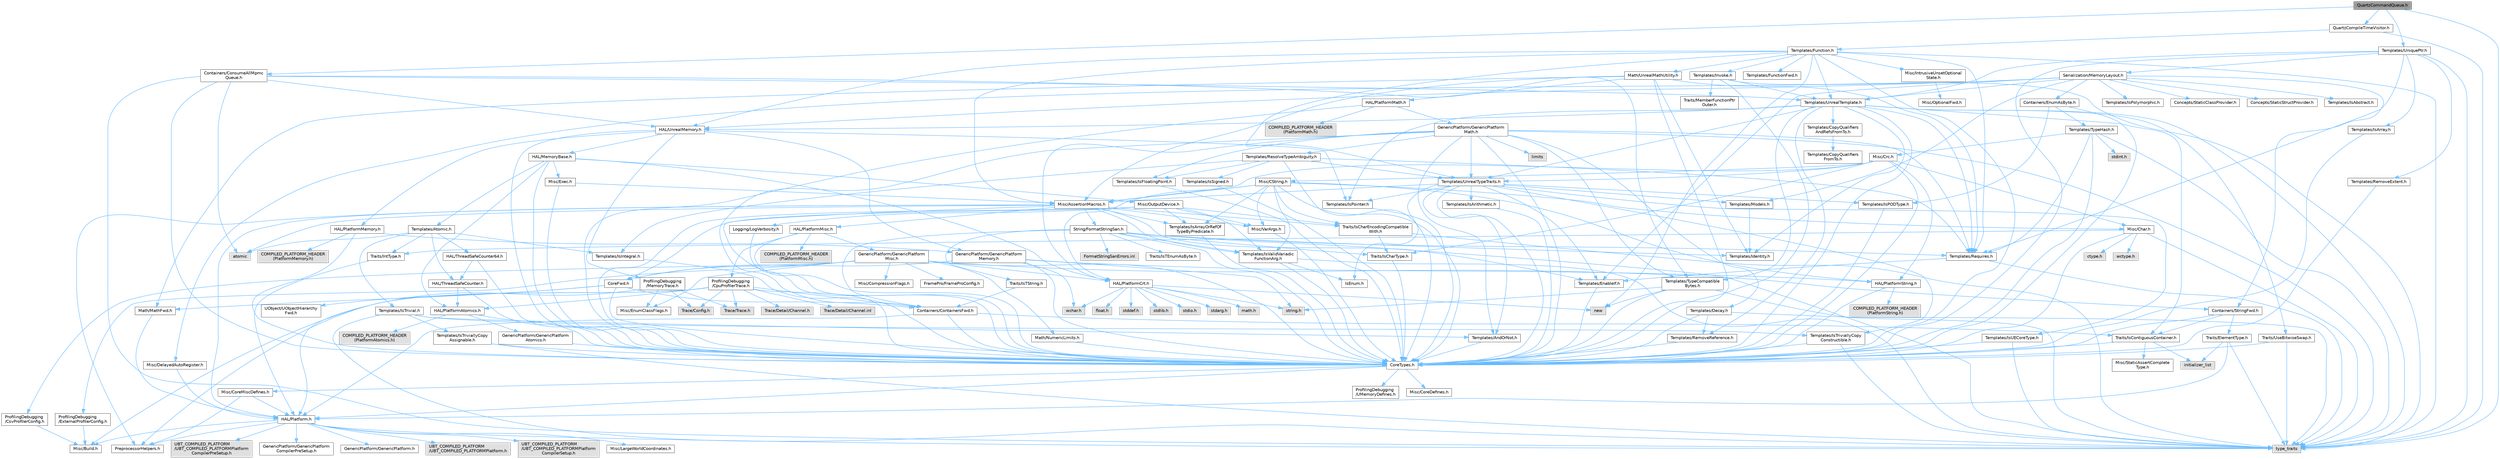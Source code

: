 digraph "QuartzCommandQueue.h"
{
 // INTERACTIVE_SVG=YES
 // LATEX_PDF_SIZE
  bgcolor="transparent";
  edge [fontname=Helvetica,fontsize=10,labelfontname=Helvetica,labelfontsize=10];
  node [fontname=Helvetica,fontsize=10,shape=box,height=0.2,width=0.4];
  Node1 [id="Node000001",label="QuartzCommandQueue.h",height=0.2,width=0.4,color="gray40", fillcolor="grey60", style="filled", fontcolor="black",tooltip=" "];
  Node1 -> Node2 [id="edge1_Node000001_Node000002",color="steelblue1",style="solid",tooltip=" "];
  Node2 [id="Node000002",label="type_traits",height=0.2,width=0.4,color="grey60", fillcolor="#E0E0E0", style="filled",tooltip=" "];
  Node1 -> Node3 [id="edge2_Node000001_Node000003",color="steelblue1",style="solid",tooltip=" "];
  Node3 [id="Node000003",label="Containers/ConsumeAllMpmc\lQueue.h",height=0.2,width=0.4,color="grey40", fillcolor="white", style="filled",URL="$db/d13/ConsumeAllMpmcQueue_8h.html",tooltip=" "];
  Node3 -> Node4 [id="edge3_Node000003_Node000004",color="steelblue1",style="solid",tooltip=" "];
  Node4 [id="Node000004",label="CoreTypes.h",height=0.2,width=0.4,color="grey40", fillcolor="white", style="filled",URL="$dc/dec/CoreTypes_8h.html",tooltip=" "];
  Node4 -> Node5 [id="edge4_Node000004_Node000005",color="steelblue1",style="solid",tooltip=" "];
  Node5 [id="Node000005",label="HAL/Platform.h",height=0.2,width=0.4,color="grey40", fillcolor="white", style="filled",URL="$d9/dd0/Platform_8h.html",tooltip=" "];
  Node5 -> Node6 [id="edge5_Node000005_Node000006",color="steelblue1",style="solid",tooltip=" "];
  Node6 [id="Node000006",label="Misc/Build.h",height=0.2,width=0.4,color="grey40", fillcolor="white", style="filled",URL="$d3/dbb/Build_8h.html",tooltip=" "];
  Node5 -> Node7 [id="edge6_Node000005_Node000007",color="steelblue1",style="solid",tooltip=" "];
  Node7 [id="Node000007",label="Misc/LargeWorldCoordinates.h",height=0.2,width=0.4,color="grey40", fillcolor="white", style="filled",URL="$d2/dcb/LargeWorldCoordinates_8h.html",tooltip=" "];
  Node5 -> Node2 [id="edge7_Node000005_Node000002",color="steelblue1",style="solid",tooltip=" "];
  Node5 -> Node8 [id="edge8_Node000005_Node000008",color="steelblue1",style="solid",tooltip=" "];
  Node8 [id="Node000008",label="PreprocessorHelpers.h",height=0.2,width=0.4,color="grey40", fillcolor="white", style="filled",URL="$db/ddb/PreprocessorHelpers_8h.html",tooltip=" "];
  Node5 -> Node9 [id="edge9_Node000005_Node000009",color="steelblue1",style="solid",tooltip=" "];
  Node9 [id="Node000009",label="UBT_COMPILED_PLATFORM\l/UBT_COMPILED_PLATFORMPlatform\lCompilerPreSetup.h",height=0.2,width=0.4,color="grey60", fillcolor="#E0E0E0", style="filled",tooltip=" "];
  Node5 -> Node10 [id="edge10_Node000005_Node000010",color="steelblue1",style="solid",tooltip=" "];
  Node10 [id="Node000010",label="GenericPlatform/GenericPlatform\lCompilerPreSetup.h",height=0.2,width=0.4,color="grey40", fillcolor="white", style="filled",URL="$d9/dc8/GenericPlatformCompilerPreSetup_8h.html",tooltip=" "];
  Node5 -> Node11 [id="edge11_Node000005_Node000011",color="steelblue1",style="solid",tooltip=" "];
  Node11 [id="Node000011",label="GenericPlatform/GenericPlatform.h",height=0.2,width=0.4,color="grey40", fillcolor="white", style="filled",URL="$d6/d84/GenericPlatform_8h.html",tooltip=" "];
  Node5 -> Node12 [id="edge12_Node000005_Node000012",color="steelblue1",style="solid",tooltip=" "];
  Node12 [id="Node000012",label="UBT_COMPILED_PLATFORM\l/UBT_COMPILED_PLATFORMPlatform.h",height=0.2,width=0.4,color="grey60", fillcolor="#E0E0E0", style="filled",tooltip=" "];
  Node5 -> Node13 [id="edge13_Node000005_Node000013",color="steelblue1",style="solid",tooltip=" "];
  Node13 [id="Node000013",label="UBT_COMPILED_PLATFORM\l/UBT_COMPILED_PLATFORMPlatform\lCompilerSetup.h",height=0.2,width=0.4,color="grey60", fillcolor="#E0E0E0", style="filled",tooltip=" "];
  Node4 -> Node14 [id="edge14_Node000004_Node000014",color="steelblue1",style="solid",tooltip=" "];
  Node14 [id="Node000014",label="ProfilingDebugging\l/UMemoryDefines.h",height=0.2,width=0.4,color="grey40", fillcolor="white", style="filled",URL="$d2/da2/UMemoryDefines_8h.html",tooltip=" "];
  Node4 -> Node15 [id="edge15_Node000004_Node000015",color="steelblue1",style="solid",tooltip=" "];
  Node15 [id="Node000015",label="Misc/CoreMiscDefines.h",height=0.2,width=0.4,color="grey40", fillcolor="white", style="filled",URL="$da/d38/CoreMiscDefines_8h.html",tooltip=" "];
  Node15 -> Node5 [id="edge16_Node000015_Node000005",color="steelblue1",style="solid",tooltip=" "];
  Node15 -> Node8 [id="edge17_Node000015_Node000008",color="steelblue1",style="solid",tooltip=" "];
  Node4 -> Node16 [id="edge18_Node000004_Node000016",color="steelblue1",style="solid",tooltip=" "];
  Node16 [id="Node000016",label="Misc/CoreDefines.h",height=0.2,width=0.4,color="grey40", fillcolor="white", style="filled",URL="$d3/dd2/CoreDefines_8h.html",tooltip=" "];
  Node3 -> Node17 [id="edge19_Node000003_Node000017",color="steelblue1",style="solid",tooltip=" "];
  Node17 [id="Node000017",label="HAL/UnrealMemory.h",height=0.2,width=0.4,color="grey40", fillcolor="white", style="filled",URL="$d9/d96/UnrealMemory_8h.html",tooltip=" "];
  Node17 -> Node4 [id="edge20_Node000017_Node000004",color="steelblue1",style="solid",tooltip=" "];
  Node17 -> Node18 [id="edge21_Node000017_Node000018",color="steelblue1",style="solid",tooltip=" "];
  Node18 [id="Node000018",label="GenericPlatform/GenericPlatform\lMemory.h",height=0.2,width=0.4,color="grey40", fillcolor="white", style="filled",URL="$dd/d22/GenericPlatformMemory_8h.html",tooltip=" "];
  Node18 -> Node19 [id="edge22_Node000018_Node000019",color="steelblue1",style="solid",tooltip=" "];
  Node19 [id="Node000019",label="CoreFwd.h",height=0.2,width=0.4,color="grey40", fillcolor="white", style="filled",URL="$d1/d1e/CoreFwd_8h.html",tooltip=" "];
  Node19 -> Node4 [id="edge23_Node000019_Node000004",color="steelblue1",style="solid",tooltip=" "];
  Node19 -> Node20 [id="edge24_Node000019_Node000020",color="steelblue1",style="solid",tooltip=" "];
  Node20 [id="Node000020",label="Containers/ContainersFwd.h",height=0.2,width=0.4,color="grey40", fillcolor="white", style="filled",URL="$d4/d0a/ContainersFwd_8h.html",tooltip=" "];
  Node20 -> Node5 [id="edge25_Node000020_Node000005",color="steelblue1",style="solid",tooltip=" "];
  Node20 -> Node4 [id="edge26_Node000020_Node000004",color="steelblue1",style="solid",tooltip=" "];
  Node20 -> Node21 [id="edge27_Node000020_Node000021",color="steelblue1",style="solid",tooltip=" "];
  Node21 [id="Node000021",label="Traits/IsContiguousContainer.h",height=0.2,width=0.4,color="grey40", fillcolor="white", style="filled",URL="$d5/d3c/IsContiguousContainer_8h.html",tooltip=" "];
  Node21 -> Node4 [id="edge28_Node000021_Node000004",color="steelblue1",style="solid",tooltip=" "];
  Node21 -> Node22 [id="edge29_Node000021_Node000022",color="steelblue1",style="solid",tooltip=" "];
  Node22 [id="Node000022",label="Misc/StaticAssertComplete\lType.h",height=0.2,width=0.4,color="grey40", fillcolor="white", style="filled",URL="$d5/d4e/StaticAssertCompleteType_8h.html",tooltip=" "];
  Node21 -> Node23 [id="edge30_Node000021_Node000023",color="steelblue1",style="solid",tooltip=" "];
  Node23 [id="Node000023",label="initializer_list",height=0.2,width=0.4,color="grey60", fillcolor="#E0E0E0", style="filled",tooltip=" "];
  Node19 -> Node24 [id="edge31_Node000019_Node000024",color="steelblue1",style="solid",tooltip=" "];
  Node24 [id="Node000024",label="Math/MathFwd.h",height=0.2,width=0.4,color="grey40", fillcolor="white", style="filled",URL="$d2/d10/MathFwd_8h.html",tooltip=" "];
  Node24 -> Node5 [id="edge32_Node000024_Node000005",color="steelblue1",style="solid",tooltip=" "];
  Node19 -> Node25 [id="edge33_Node000019_Node000025",color="steelblue1",style="solid",tooltip=" "];
  Node25 [id="Node000025",label="UObject/UObjectHierarchy\lFwd.h",height=0.2,width=0.4,color="grey40", fillcolor="white", style="filled",URL="$d3/d13/UObjectHierarchyFwd_8h.html",tooltip=" "];
  Node18 -> Node4 [id="edge34_Node000018_Node000004",color="steelblue1",style="solid",tooltip=" "];
  Node18 -> Node26 [id="edge35_Node000018_Node000026",color="steelblue1",style="solid",tooltip=" "];
  Node26 [id="Node000026",label="HAL/PlatformString.h",height=0.2,width=0.4,color="grey40", fillcolor="white", style="filled",URL="$db/db5/PlatformString_8h.html",tooltip=" "];
  Node26 -> Node4 [id="edge36_Node000026_Node000004",color="steelblue1",style="solid",tooltip=" "];
  Node26 -> Node27 [id="edge37_Node000026_Node000027",color="steelblue1",style="solid",tooltip=" "];
  Node27 [id="Node000027",label="COMPILED_PLATFORM_HEADER\l(PlatformString.h)",height=0.2,width=0.4,color="grey60", fillcolor="#E0E0E0", style="filled",tooltip=" "];
  Node18 -> Node28 [id="edge38_Node000018_Node000028",color="steelblue1",style="solid",tooltip=" "];
  Node28 [id="Node000028",label="string.h",height=0.2,width=0.4,color="grey60", fillcolor="#E0E0E0", style="filled",tooltip=" "];
  Node18 -> Node29 [id="edge39_Node000018_Node000029",color="steelblue1",style="solid",tooltip=" "];
  Node29 [id="Node000029",label="wchar.h",height=0.2,width=0.4,color="grey60", fillcolor="#E0E0E0", style="filled",tooltip=" "];
  Node17 -> Node30 [id="edge40_Node000017_Node000030",color="steelblue1",style="solid",tooltip=" "];
  Node30 [id="Node000030",label="HAL/MemoryBase.h",height=0.2,width=0.4,color="grey40", fillcolor="white", style="filled",URL="$d6/d9f/MemoryBase_8h.html",tooltip=" "];
  Node30 -> Node4 [id="edge41_Node000030_Node000004",color="steelblue1",style="solid",tooltip=" "];
  Node30 -> Node31 [id="edge42_Node000030_Node000031",color="steelblue1",style="solid",tooltip=" "];
  Node31 [id="Node000031",label="HAL/PlatformAtomics.h",height=0.2,width=0.4,color="grey40", fillcolor="white", style="filled",URL="$d3/d36/PlatformAtomics_8h.html",tooltip=" "];
  Node31 -> Node4 [id="edge43_Node000031_Node000004",color="steelblue1",style="solid",tooltip=" "];
  Node31 -> Node32 [id="edge44_Node000031_Node000032",color="steelblue1",style="solid",tooltip=" "];
  Node32 [id="Node000032",label="GenericPlatform/GenericPlatform\lAtomics.h",height=0.2,width=0.4,color="grey40", fillcolor="white", style="filled",URL="$da/d72/GenericPlatformAtomics_8h.html",tooltip=" "];
  Node32 -> Node4 [id="edge45_Node000032_Node000004",color="steelblue1",style="solid",tooltip=" "];
  Node31 -> Node33 [id="edge46_Node000031_Node000033",color="steelblue1",style="solid",tooltip=" "];
  Node33 [id="Node000033",label="COMPILED_PLATFORM_HEADER\l(PlatformAtomics.h)",height=0.2,width=0.4,color="grey60", fillcolor="#E0E0E0", style="filled",tooltip=" "];
  Node30 -> Node34 [id="edge47_Node000030_Node000034",color="steelblue1",style="solid",tooltip=" "];
  Node34 [id="Node000034",label="HAL/PlatformCrt.h",height=0.2,width=0.4,color="grey40", fillcolor="white", style="filled",URL="$d8/d75/PlatformCrt_8h.html",tooltip=" "];
  Node34 -> Node35 [id="edge48_Node000034_Node000035",color="steelblue1",style="solid",tooltip=" "];
  Node35 [id="Node000035",label="new",height=0.2,width=0.4,color="grey60", fillcolor="#E0E0E0", style="filled",tooltip=" "];
  Node34 -> Node29 [id="edge49_Node000034_Node000029",color="steelblue1",style="solid",tooltip=" "];
  Node34 -> Node36 [id="edge50_Node000034_Node000036",color="steelblue1",style="solid",tooltip=" "];
  Node36 [id="Node000036",label="stddef.h",height=0.2,width=0.4,color="grey60", fillcolor="#E0E0E0", style="filled",tooltip=" "];
  Node34 -> Node37 [id="edge51_Node000034_Node000037",color="steelblue1",style="solid",tooltip=" "];
  Node37 [id="Node000037",label="stdlib.h",height=0.2,width=0.4,color="grey60", fillcolor="#E0E0E0", style="filled",tooltip=" "];
  Node34 -> Node38 [id="edge52_Node000034_Node000038",color="steelblue1",style="solid",tooltip=" "];
  Node38 [id="Node000038",label="stdio.h",height=0.2,width=0.4,color="grey60", fillcolor="#E0E0E0", style="filled",tooltip=" "];
  Node34 -> Node39 [id="edge53_Node000034_Node000039",color="steelblue1",style="solid",tooltip=" "];
  Node39 [id="Node000039",label="stdarg.h",height=0.2,width=0.4,color="grey60", fillcolor="#E0E0E0", style="filled",tooltip=" "];
  Node34 -> Node40 [id="edge54_Node000034_Node000040",color="steelblue1",style="solid",tooltip=" "];
  Node40 [id="Node000040",label="math.h",height=0.2,width=0.4,color="grey60", fillcolor="#E0E0E0", style="filled",tooltip=" "];
  Node34 -> Node41 [id="edge55_Node000034_Node000041",color="steelblue1",style="solid",tooltip=" "];
  Node41 [id="Node000041",label="float.h",height=0.2,width=0.4,color="grey60", fillcolor="#E0E0E0", style="filled",tooltip=" "];
  Node34 -> Node28 [id="edge56_Node000034_Node000028",color="steelblue1",style="solid",tooltip=" "];
  Node30 -> Node42 [id="edge57_Node000030_Node000042",color="steelblue1",style="solid",tooltip=" "];
  Node42 [id="Node000042",label="Misc/Exec.h",height=0.2,width=0.4,color="grey40", fillcolor="white", style="filled",URL="$de/ddb/Exec_8h.html",tooltip=" "];
  Node42 -> Node4 [id="edge58_Node000042_Node000004",color="steelblue1",style="solid",tooltip=" "];
  Node42 -> Node43 [id="edge59_Node000042_Node000043",color="steelblue1",style="solid",tooltip=" "];
  Node43 [id="Node000043",label="Misc/AssertionMacros.h",height=0.2,width=0.4,color="grey40", fillcolor="white", style="filled",URL="$d0/dfa/AssertionMacros_8h.html",tooltip=" "];
  Node43 -> Node4 [id="edge60_Node000043_Node000004",color="steelblue1",style="solid",tooltip=" "];
  Node43 -> Node5 [id="edge61_Node000043_Node000005",color="steelblue1",style="solid",tooltip=" "];
  Node43 -> Node44 [id="edge62_Node000043_Node000044",color="steelblue1",style="solid",tooltip=" "];
  Node44 [id="Node000044",label="HAL/PlatformMisc.h",height=0.2,width=0.4,color="grey40", fillcolor="white", style="filled",URL="$d0/df5/PlatformMisc_8h.html",tooltip=" "];
  Node44 -> Node4 [id="edge63_Node000044_Node000004",color="steelblue1",style="solid",tooltip=" "];
  Node44 -> Node45 [id="edge64_Node000044_Node000045",color="steelblue1",style="solid",tooltip=" "];
  Node45 [id="Node000045",label="GenericPlatform/GenericPlatform\lMisc.h",height=0.2,width=0.4,color="grey40", fillcolor="white", style="filled",URL="$db/d9a/GenericPlatformMisc_8h.html",tooltip=" "];
  Node45 -> Node46 [id="edge65_Node000045_Node000046",color="steelblue1",style="solid",tooltip=" "];
  Node46 [id="Node000046",label="Containers/StringFwd.h",height=0.2,width=0.4,color="grey40", fillcolor="white", style="filled",URL="$df/d37/StringFwd_8h.html",tooltip=" "];
  Node46 -> Node4 [id="edge66_Node000046_Node000004",color="steelblue1",style="solid",tooltip=" "];
  Node46 -> Node47 [id="edge67_Node000046_Node000047",color="steelblue1",style="solid",tooltip=" "];
  Node47 [id="Node000047",label="Traits/ElementType.h",height=0.2,width=0.4,color="grey40", fillcolor="white", style="filled",URL="$d5/d4f/ElementType_8h.html",tooltip=" "];
  Node47 -> Node5 [id="edge68_Node000047_Node000005",color="steelblue1",style="solid",tooltip=" "];
  Node47 -> Node23 [id="edge69_Node000047_Node000023",color="steelblue1",style="solid",tooltip=" "];
  Node47 -> Node2 [id="edge70_Node000047_Node000002",color="steelblue1",style="solid",tooltip=" "];
  Node46 -> Node21 [id="edge71_Node000046_Node000021",color="steelblue1",style="solid",tooltip=" "];
  Node45 -> Node19 [id="edge72_Node000045_Node000019",color="steelblue1",style="solid",tooltip=" "];
  Node45 -> Node4 [id="edge73_Node000045_Node000004",color="steelblue1",style="solid",tooltip=" "];
  Node45 -> Node48 [id="edge74_Node000045_Node000048",color="steelblue1",style="solid",tooltip=" "];
  Node48 [id="Node000048",label="FramePro/FrameProConfig.h",height=0.2,width=0.4,color="grey40", fillcolor="white", style="filled",URL="$d7/d90/FrameProConfig_8h.html",tooltip=" "];
  Node45 -> Node34 [id="edge75_Node000045_Node000034",color="steelblue1",style="solid",tooltip=" "];
  Node45 -> Node49 [id="edge76_Node000045_Node000049",color="steelblue1",style="solid",tooltip=" "];
  Node49 [id="Node000049",label="Math/NumericLimits.h",height=0.2,width=0.4,color="grey40", fillcolor="white", style="filled",URL="$df/d1b/NumericLimits_8h.html",tooltip=" "];
  Node49 -> Node4 [id="edge77_Node000049_Node000004",color="steelblue1",style="solid",tooltip=" "];
  Node45 -> Node50 [id="edge78_Node000045_Node000050",color="steelblue1",style="solid",tooltip=" "];
  Node50 [id="Node000050",label="Misc/CompressionFlags.h",height=0.2,width=0.4,color="grey40", fillcolor="white", style="filled",URL="$d9/d76/CompressionFlags_8h.html",tooltip=" "];
  Node45 -> Node51 [id="edge79_Node000045_Node000051",color="steelblue1",style="solid",tooltip=" "];
  Node51 [id="Node000051",label="Misc/EnumClassFlags.h",height=0.2,width=0.4,color="grey40", fillcolor="white", style="filled",URL="$d8/de7/EnumClassFlags_8h.html",tooltip=" "];
  Node45 -> Node52 [id="edge80_Node000045_Node000052",color="steelblue1",style="solid",tooltip=" "];
  Node52 [id="Node000052",label="ProfilingDebugging\l/CsvProfilerConfig.h",height=0.2,width=0.4,color="grey40", fillcolor="white", style="filled",URL="$d3/d88/CsvProfilerConfig_8h.html",tooltip=" "];
  Node52 -> Node6 [id="edge81_Node000052_Node000006",color="steelblue1",style="solid",tooltip=" "];
  Node45 -> Node53 [id="edge82_Node000045_Node000053",color="steelblue1",style="solid",tooltip=" "];
  Node53 [id="Node000053",label="ProfilingDebugging\l/ExternalProfilerConfig.h",height=0.2,width=0.4,color="grey40", fillcolor="white", style="filled",URL="$d3/dbb/ExternalProfilerConfig_8h.html",tooltip=" "];
  Node53 -> Node6 [id="edge83_Node000053_Node000006",color="steelblue1",style="solid",tooltip=" "];
  Node44 -> Node54 [id="edge84_Node000044_Node000054",color="steelblue1",style="solid",tooltip=" "];
  Node54 [id="Node000054",label="COMPILED_PLATFORM_HEADER\l(PlatformMisc.h)",height=0.2,width=0.4,color="grey60", fillcolor="#E0E0E0", style="filled",tooltip=" "];
  Node44 -> Node55 [id="edge85_Node000044_Node000055",color="steelblue1",style="solid",tooltip=" "];
  Node55 [id="Node000055",label="ProfilingDebugging\l/CpuProfilerTrace.h",height=0.2,width=0.4,color="grey40", fillcolor="white", style="filled",URL="$da/dcb/CpuProfilerTrace_8h.html",tooltip=" "];
  Node55 -> Node4 [id="edge86_Node000055_Node000004",color="steelblue1",style="solid",tooltip=" "];
  Node55 -> Node20 [id="edge87_Node000055_Node000020",color="steelblue1",style="solid",tooltip=" "];
  Node55 -> Node31 [id="edge88_Node000055_Node000031",color="steelblue1",style="solid",tooltip=" "];
  Node55 -> Node8 [id="edge89_Node000055_Node000008",color="steelblue1",style="solid",tooltip=" "];
  Node55 -> Node6 [id="edge90_Node000055_Node000006",color="steelblue1",style="solid",tooltip=" "];
  Node55 -> Node56 [id="edge91_Node000055_Node000056",color="steelblue1",style="solid",tooltip=" "];
  Node56 [id="Node000056",label="Trace/Config.h",height=0.2,width=0.4,color="grey60", fillcolor="#E0E0E0", style="filled",tooltip=" "];
  Node55 -> Node57 [id="edge92_Node000055_Node000057",color="steelblue1",style="solid",tooltip=" "];
  Node57 [id="Node000057",label="Trace/Detail/Channel.h",height=0.2,width=0.4,color="grey60", fillcolor="#E0E0E0", style="filled",tooltip=" "];
  Node55 -> Node58 [id="edge93_Node000055_Node000058",color="steelblue1",style="solid",tooltip=" "];
  Node58 [id="Node000058",label="Trace/Detail/Channel.inl",height=0.2,width=0.4,color="grey60", fillcolor="#E0E0E0", style="filled",tooltip=" "];
  Node55 -> Node59 [id="edge94_Node000055_Node000059",color="steelblue1",style="solid",tooltip=" "];
  Node59 [id="Node000059",label="Trace/Trace.h",height=0.2,width=0.4,color="grey60", fillcolor="#E0E0E0", style="filled",tooltip=" "];
  Node43 -> Node8 [id="edge95_Node000043_Node000008",color="steelblue1",style="solid",tooltip=" "];
  Node43 -> Node60 [id="edge96_Node000043_Node000060",color="steelblue1",style="solid",tooltip=" "];
  Node60 [id="Node000060",label="Templates/EnableIf.h",height=0.2,width=0.4,color="grey40", fillcolor="white", style="filled",URL="$d7/d60/EnableIf_8h.html",tooltip=" "];
  Node60 -> Node4 [id="edge97_Node000060_Node000004",color="steelblue1",style="solid",tooltip=" "];
  Node43 -> Node61 [id="edge98_Node000043_Node000061",color="steelblue1",style="solid",tooltip=" "];
  Node61 [id="Node000061",label="Templates/IsArrayOrRefOf\lTypeByPredicate.h",height=0.2,width=0.4,color="grey40", fillcolor="white", style="filled",URL="$d6/da1/IsArrayOrRefOfTypeByPredicate_8h.html",tooltip=" "];
  Node61 -> Node4 [id="edge99_Node000061_Node000004",color="steelblue1",style="solid",tooltip=" "];
  Node43 -> Node62 [id="edge100_Node000043_Node000062",color="steelblue1",style="solid",tooltip=" "];
  Node62 [id="Node000062",label="Templates/IsValidVariadic\lFunctionArg.h",height=0.2,width=0.4,color="grey40", fillcolor="white", style="filled",URL="$d0/dc8/IsValidVariadicFunctionArg_8h.html",tooltip=" "];
  Node62 -> Node4 [id="edge101_Node000062_Node000004",color="steelblue1",style="solid",tooltip=" "];
  Node62 -> Node63 [id="edge102_Node000062_Node000063",color="steelblue1",style="solid",tooltip=" "];
  Node63 [id="Node000063",label="IsEnum.h",height=0.2,width=0.4,color="grey40", fillcolor="white", style="filled",URL="$d4/de5/IsEnum_8h.html",tooltip=" "];
  Node62 -> Node2 [id="edge103_Node000062_Node000002",color="steelblue1",style="solid",tooltip=" "];
  Node43 -> Node64 [id="edge104_Node000043_Node000064",color="steelblue1",style="solid",tooltip=" "];
  Node64 [id="Node000064",label="Traits/IsCharEncodingCompatible\lWith.h",height=0.2,width=0.4,color="grey40", fillcolor="white", style="filled",URL="$df/dd1/IsCharEncodingCompatibleWith_8h.html",tooltip=" "];
  Node64 -> Node2 [id="edge105_Node000064_Node000002",color="steelblue1",style="solid",tooltip=" "];
  Node64 -> Node65 [id="edge106_Node000064_Node000065",color="steelblue1",style="solid",tooltip=" "];
  Node65 [id="Node000065",label="Traits/IsCharType.h",height=0.2,width=0.4,color="grey40", fillcolor="white", style="filled",URL="$db/d51/IsCharType_8h.html",tooltip=" "];
  Node65 -> Node4 [id="edge107_Node000065_Node000004",color="steelblue1",style="solid",tooltip=" "];
  Node43 -> Node66 [id="edge108_Node000043_Node000066",color="steelblue1",style="solid",tooltip=" "];
  Node66 [id="Node000066",label="Misc/VarArgs.h",height=0.2,width=0.4,color="grey40", fillcolor="white", style="filled",URL="$d5/d6f/VarArgs_8h.html",tooltip=" "];
  Node66 -> Node4 [id="edge109_Node000066_Node000004",color="steelblue1",style="solid",tooltip=" "];
  Node43 -> Node67 [id="edge110_Node000043_Node000067",color="steelblue1",style="solid",tooltip=" "];
  Node67 [id="Node000067",label="String/FormatStringSan.h",height=0.2,width=0.4,color="grey40", fillcolor="white", style="filled",URL="$d3/d8b/FormatStringSan_8h.html",tooltip=" "];
  Node67 -> Node2 [id="edge111_Node000067_Node000002",color="steelblue1",style="solid",tooltip=" "];
  Node67 -> Node4 [id="edge112_Node000067_Node000004",color="steelblue1",style="solid",tooltip=" "];
  Node67 -> Node68 [id="edge113_Node000067_Node000068",color="steelblue1",style="solid",tooltip=" "];
  Node68 [id="Node000068",label="Templates/Requires.h",height=0.2,width=0.4,color="grey40", fillcolor="white", style="filled",URL="$dc/d96/Requires_8h.html",tooltip=" "];
  Node68 -> Node60 [id="edge114_Node000068_Node000060",color="steelblue1",style="solid",tooltip=" "];
  Node68 -> Node2 [id="edge115_Node000068_Node000002",color="steelblue1",style="solid",tooltip=" "];
  Node67 -> Node69 [id="edge116_Node000067_Node000069",color="steelblue1",style="solid",tooltip=" "];
  Node69 [id="Node000069",label="Templates/Identity.h",height=0.2,width=0.4,color="grey40", fillcolor="white", style="filled",URL="$d0/dd5/Identity_8h.html",tooltip=" "];
  Node67 -> Node62 [id="edge117_Node000067_Node000062",color="steelblue1",style="solid",tooltip=" "];
  Node67 -> Node65 [id="edge118_Node000067_Node000065",color="steelblue1",style="solid",tooltip=" "];
  Node67 -> Node70 [id="edge119_Node000067_Node000070",color="steelblue1",style="solid",tooltip=" "];
  Node70 [id="Node000070",label="Traits/IsTEnumAsByte.h",height=0.2,width=0.4,color="grey40", fillcolor="white", style="filled",URL="$d1/de6/IsTEnumAsByte_8h.html",tooltip=" "];
  Node67 -> Node71 [id="edge120_Node000067_Node000071",color="steelblue1",style="solid",tooltip=" "];
  Node71 [id="Node000071",label="Traits/IsTString.h",height=0.2,width=0.4,color="grey40", fillcolor="white", style="filled",URL="$d0/df8/IsTString_8h.html",tooltip=" "];
  Node71 -> Node20 [id="edge121_Node000071_Node000020",color="steelblue1",style="solid",tooltip=" "];
  Node67 -> Node20 [id="edge122_Node000067_Node000020",color="steelblue1",style="solid",tooltip=" "];
  Node67 -> Node72 [id="edge123_Node000067_Node000072",color="steelblue1",style="solid",tooltip=" "];
  Node72 [id="Node000072",label="FormatStringSanErrors.inl",height=0.2,width=0.4,color="grey60", fillcolor="#E0E0E0", style="filled",tooltip=" "];
  Node43 -> Node73 [id="edge124_Node000043_Node000073",color="steelblue1",style="solid",tooltip=" "];
  Node73 [id="Node000073",label="atomic",height=0.2,width=0.4,color="grey60", fillcolor="#E0E0E0", style="filled",tooltip=" "];
  Node30 -> Node74 [id="edge125_Node000030_Node000074",color="steelblue1",style="solid",tooltip=" "];
  Node74 [id="Node000074",label="Misc/OutputDevice.h",height=0.2,width=0.4,color="grey40", fillcolor="white", style="filled",URL="$d7/d32/OutputDevice_8h.html",tooltip=" "];
  Node74 -> Node19 [id="edge126_Node000074_Node000019",color="steelblue1",style="solid",tooltip=" "];
  Node74 -> Node4 [id="edge127_Node000074_Node000004",color="steelblue1",style="solid",tooltip=" "];
  Node74 -> Node75 [id="edge128_Node000074_Node000075",color="steelblue1",style="solid",tooltip=" "];
  Node75 [id="Node000075",label="Logging/LogVerbosity.h",height=0.2,width=0.4,color="grey40", fillcolor="white", style="filled",URL="$d2/d8f/LogVerbosity_8h.html",tooltip=" "];
  Node75 -> Node4 [id="edge129_Node000075_Node000004",color="steelblue1",style="solid",tooltip=" "];
  Node74 -> Node66 [id="edge130_Node000074_Node000066",color="steelblue1",style="solid",tooltip=" "];
  Node74 -> Node61 [id="edge131_Node000074_Node000061",color="steelblue1",style="solid",tooltip=" "];
  Node74 -> Node62 [id="edge132_Node000074_Node000062",color="steelblue1",style="solid",tooltip=" "];
  Node74 -> Node64 [id="edge133_Node000074_Node000064",color="steelblue1",style="solid",tooltip=" "];
  Node30 -> Node76 [id="edge134_Node000030_Node000076",color="steelblue1",style="solid",tooltip=" "];
  Node76 [id="Node000076",label="Templates/Atomic.h",height=0.2,width=0.4,color="grey40", fillcolor="white", style="filled",URL="$d3/d91/Atomic_8h.html",tooltip=" "];
  Node76 -> Node77 [id="edge135_Node000076_Node000077",color="steelblue1",style="solid",tooltip=" "];
  Node77 [id="Node000077",label="HAL/ThreadSafeCounter.h",height=0.2,width=0.4,color="grey40", fillcolor="white", style="filled",URL="$dc/dc9/ThreadSafeCounter_8h.html",tooltip=" "];
  Node77 -> Node4 [id="edge136_Node000077_Node000004",color="steelblue1",style="solid",tooltip=" "];
  Node77 -> Node31 [id="edge137_Node000077_Node000031",color="steelblue1",style="solid",tooltip=" "];
  Node76 -> Node78 [id="edge138_Node000076_Node000078",color="steelblue1",style="solid",tooltip=" "];
  Node78 [id="Node000078",label="HAL/ThreadSafeCounter64.h",height=0.2,width=0.4,color="grey40", fillcolor="white", style="filled",URL="$d0/d12/ThreadSafeCounter64_8h.html",tooltip=" "];
  Node78 -> Node4 [id="edge139_Node000078_Node000004",color="steelblue1",style="solid",tooltip=" "];
  Node78 -> Node77 [id="edge140_Node000078_Node000077",color="steelblue1",style="solid",tooltip=" "];
  Node76 -> Node79 [id="edge141_Node000076_Node000079",color="steelblue1",style="solid",tooltip=" "];
  Node79 [id="Node000079",label="Templates/IsIntegral.h",height=0.2,width=0.4,color="grey40", fillcolor="white", style="filled",URL="$da/d64/IsIntegral_8h.html",tooltip=" "];
  Node79 -> Node4 [id="edge142_Node000079_Node000004",color="steelblue1",style="solid",tooltip=" "];
  Node76 -> Node80 [id="edge143_Node000076_Node000080",color="steelblue1",style="solid",tooltip=" "];
  Node80 [id="Node000080",label="Templates/IsTrivial.h",height=0.2,width=0.4,color="grey40", fillcolor="white", style="filled",URL="$da/d4c/IsTrivial_8h.html",tooltip=" "];
  Node80 -> Node81 [id="edge144_Node000080_Node000081",color="steelblue1",style="solid",tooltip=" "];
  Node81 [id="Node000081",label="Templates/AndOrNot.h",height=0.2,width=0.4,color="grey40", fillcolor="white", style="filled",URL="$db/d0a/AndOrNot_8h.html",tooltip=" "];
  Node81 -> Node4 [id="edge145_Node000081_Node000004",color="steelblue1",style="solid",tooltip=" "];
  Node80 -> Node82 [id="edge146_Node000080_Node000082",color="steelblue1",style="solid",tooltip=" "];
  Node82 [id="Node000082",label="Templates/IsTriviallyCopy\lConstructible.h",height=0.2,width=0.4,color="grey40", fillcolor="white", style="filled",URL="$d3/d78/IsTriviallyCopyConstructible_8h.html",tooltip=" "];
  Node82 -> Node4 [id="edge147_Node000082_Node000004",color="steelblue1",style="solid",tooltip=" "];
  Node82 -> Node2 [id="edge148_Node000082_Node000002",color="steelblue1",style="solid",tooltip=" "];
  Node80 -> Node83 [id="edge149_Node000080_Node000083",color="steelblue1",style="solid",tooltip=" "];
  Node83 [id="Node000083",label="Templates/IsTriviallyCopy\lAssignable.h",height=0.2,width=0.4,color="grey40", fillcolor="white", style="filled",URL="$d2/df2/IsTriviallyCopyAssignable_8h.html",tooltip=" "];
  Node83 -> Node4 [id="edge150_Node000083_Node000004",color="steelblue1",style="solid",tooltip=" "];
  Node83 -> Node2 [id="edge151_Node000083_Node000002",color="steelblue1",style="solid",tooltip=" "];
  Node80 -> Node2 [id="edge152_Node000080_Node000002",color="steelblue1",style="solid",tooltip=" "];
  Node76 -> Node84 [id="edge153_Node000076_Node000084",color="steelblue1",style="solid",tooltip=" "];
  Node84 [id="Node000084",label="Traits/IntType.h",height=0.2,width=0.4,color="grey40", fillcolor="white", style="filled",URL="$d7/deb/IntType_8h.html",tooltip=" "];
  Node84 -> Node5 [id="edge154_Node000084_Node000005",color="steelblue1",style="solid",tooltip=" "];
  Node76 -> Node73 [id="edge155_Node000076_Node000073",color="steelblue1",style="solid",tooltip=" "];
  Node17 -> Node85 [id="edge156_Node000017_Node000085",color="steelblue1",style="solid",tooltip=" "];
  Node85 [id="Node000085",label="HAL/PlatformMemory.h",height=0.2,width=0.4,color="grey40", fillcolor="white", style="filled",URL="$de/d68/PlatformMemory_8h.html",tooltip=" "];
  Node85 -> Node4 [id="edge157_Node000085_Node000004",color="steelblue1",style="solid",tooltip=" "];
  Node85 -> Node18 [id="edge158_Node000085_Node000018",color="steelblue1",style="solid",tooltip=" "];
  Node85 -> Node86 [id="edge159_Node000085_Node000086",color="steelblue1",style="solid",tooltip=" "];
  Node86 [id="Node000086",label="COMPILED_PLATFORM_HEADER\l(PlatformMemory.h)",height=0.2,width=0.4,color="grey60", fillcolor="#E0E0E0", style="filled",tooltip=" "];
  Node17 -> Node87 [id="edge160_Node000017_Node000087",color="steelblue1",style="solid",tooltip=" "];
  Node87 [id="Node000087",label="ProfilingDebugging\l/MemoryTrace.h",height=0.2,width=0.4,color="grey40", fillcolor="white", style="filled",URL="$da/dd7/MemoryTrace_8h.html",tooltip=" "];
  Node87 -> Node5 [id="edge161_Node000087_Node000005",color="steelblue1",style="solid",tooltip=" "];
  Node87 -> Node51 [id="edge162_Node000087_Node000051",color="steelblue1",style="solid",tooltip=" "];
  Node87 -> Node56 [id="edge163_Node000087_Node000056",color="steelblue1",style="solid",tooltip=" "];
  Node87 -> Node59 [id="edge164_Node000087_Node000059",color="steelblue1",style="solid",tooltip=" "];
  Node17 -> Node88 [id="edge165_Node000017_Node000088",color="steelblue1",style="solid",tooltip=" "];
  Node88 [id="Node000088",label="Templates/IsPointer.h",height=0.2,width=0.4,color="grey40", fillcolor="white", style="filled",URL="$d7/d05/IsPointer_8h.html",tooltip=" "];
  Node88 -> Node4 [id="edge166_Node000088_Node000004",color="steelblue1",style="solid",tooltip=" "];
  Node3 -> Node89 [id="edge167_Node000003_Node000089",color="steelblue1",style="solid",tooltip=" "];
  Node89 [id="Node000089",label="Templates/TypeCompatible\lBytes.h",height=0.2,width=0.4,color="grey40", fillcolor="white", style="filled",URL="$df/d0a/TypeCompatibleBytes_8h.html",tooltip=" "];
  Node89 -> Node4 [id="edge168_Node000089_Node000004",color="steelblue1",style="solid",tooltip=" "];
  Node89 -> Node28 [id="edge169_Node000089_Node000028",color="steelblue1",style="solid",tooltip=" "];
  Node89 -> Node35 [id="edge170_Node000089_Node000035",color="steelblue1",style="solid",tooltip=" "];
  Node89 -> Node2 [id="edge171_Node000089_Node000002",color="steelblue1",style="solid",tooltip=" "];
  Node3 -> Node90 [id="edge172_Node000003_Node000090",color="steelblue1",style="solid",tooltip=" "];
  Node90 [id="Node000090",label="Templates/UnrealTemplate.h",height=0.2,width=0.4,color="grey40", fillcolor="white", style="filled",URL="$d4/d24/UnrealTemplate_8h.html",tooltip=" "];
  Node90 -> Node4 [id="edge173_Node000090_Node000004",color="steelblue1",style="solid",tooltip=" "];
  Node90 -> Node88 [id="edge174_Node000090_Node000088",color="steelblue1",style="solid",tooltip=" "];
  Node90 -> Node17 [id="edge175_Node000090_Node000017",color="steelblue1",style="solid",tooltip=" "];
  Node90 -> Node91 [id="edge176_Node000090_Node000091",color="steelblue1",style="solid",tooltip=" "];
  Node91 [id="Node000091",label="Templates/CopyQualifiers\lAndRefsFromTo.h",height=0.2,width=0.4,color="grey40", fillcolor="white", style="filled",URL="$d3/db3/CopyQualifiersAndRefsFromTo_8h.html",tooltip=" "];
  Node91 -> Node92 [id="edge177_Node000091_Node000092",color="steelblue1",style="solid",tooltip=" "];
  Node92 [id="Node000092",label="Templates/CopyQualifiers\lFromTo.h",height=0.2,width=0.4,color="grey40", fillcolor="white", style="filled",URL="$d5/db4/CopyQualifiersFromTo_8h.html",tooltip=" "];
  Node90 -> Node93 [id="edge178_Node000090_Node000093",color="steelblue1",style="solid",tooltip=" "];
  Node93 [id="Node000093",label="Templates/UnrealTypeTraits.h",height=0.2,width=0.4,color="grey40", fillcolor="white", style="filled",URL="$d2/d2d/UnrealTypeTraits_8h.html",tooltip=" "];
  Node93 -> Node4 [id="edge179_Node000093_Node000004",color="steelblue1",style="solid",tooltip=" "];
  Node93 -> Node88 [id="edge180_Node000093_Node000088",color="steelblue1",style="solid",tooltip=" "];
  Node93 -> Node43 [id="edge181_Node000093_Node000043",color="steelblue1",style="solid",tooltip=" "];
  Node93 -> Node81 [id="edge182_Node000093_Node000081",color="steelblue1",style="solid",tooltip=" "];
  Node93 -> Node60 [id="edge183_Node000093_Node000060",color="steelblue1",style="solid",tooltip=" "];
  Node93 -> Node94 [id="edge184_Node000093_Node000094",color="steelblue1",style="solid",tooltip=" "];
  Node94 [id="Node000094",label="Templates/IsArithmetic.h",height=0.2,width=0.4,color="grey40", fillcolor="white", style="filled",URL="$d2/d5d/IsArithmetic_8h.html",tooltip=" "];
  Node94 -> Node4 [id="edge185_Node000094_Node000004",color="steelblue1",style="solid",tooltip=" "];
  Node93 -> Node63 [id="edge186_Node000093_Node000063",color="steelblue1",style="solid",tooltip=" "];
  Node93 -> Node95 [id="edge187_Node000093_Node000095",color="steelblue1",style="solid",tooltip=" "];
  Node95 [id="Node000095",label="Templates/Models.h",height=0.2,width=0.4,color="grey40", fillcolor="white", style="filled",URL="$d3/d0c/Models_8h.html",tooltip=" "];
  Node95 -> Node69 [id="edge188_Node000095_Node000069",color="steelblue1",style="solid",tooltip=" "];
  Node93 -> Node96 [id="edge189_Node000093_Node000096",color="steelblue1",style="solid",tooltip=" "];
  Node96 [id="Node000096",label="Templates/IsPODType.h",height=0.2,width=0.4,color="grey40", fillcolor="white", style="filled",URL="$d7/db1/IsPODType_8h.html",tooltip=" "];
  Node96 -> Node4 [id="edge190_Node000096_Node000004",color="steelblue1",style="solid",tooltip=" "];
  Node93 -> Node97 [id="edge191_Node000093_Node000097",color="steelblue1",style="solid",tooltip=" "];
  Node97 [id="Node000097",label="Templates/IsUECoreType.h",height=0.2,width=0.4,color="grey40", fillcolor="white", style="filled",URL="$d1/db8/IsUECoreType_8h.html",tooltip=" "];
  Node97 -> Node4 [id="edge192_Node000097_Node000004",color="steelblue1",style="solid",tooltip=" "];
  Node97 -> Node2 [id="edge193_Node000097_Node000002",color="steelblue1",style="solid",tooltip=" "];
  Node93 -> Node82 [id="edge194_Node000093_Node000082",color="steelblue1",style="solid",tooltip=" "];
  Node90 -> Node98 [id="edge195_Node000090_Node000098",color="steelblue1",style="solid",tooltip=" "];
  Node98 [id="Node000098",label="Templates/RemoveReference.h",height=0.2,width=0.4,color="grey40", fillcolor="white", style="filled",URL="$da/dbe/RemoveReference_8h.html",tooltip=" "];
  Node98 -> Node4 [id="edge196_Node000098_Node000004",color="steelblue1",style="solid",tooltip=" "];
  Node90 -> Node68 [id="edge197_Node000090_Node000068",color="steelblue1",style="solid",tooltip=" "];
  Node90 -> Node89 [id="edge198_Node000090_Node000089",color="steelblue1",style="solid",tooltip=" "];
  Node90 -> Node69 [id="edge199_Node000090_Node000069",color="steelblue1",style="solid",tooltip=" "];
  Node90 -> Node21 [id="edge200_Node000090_Node000021",color="steelblue1",style="solid",tooltip=" "];
  Node90 -> Node99 [id="edge201_Node000090_Node000099",color="steelblue1",style="solid",tooltip=" "];
  Node99 [id="Node000099",label="Traits/UseBitwiseSwap.h",height=0.2,width=0.4,color="grey40", fillcolor="white", style="filled",URL="$db/df3/UseBitwiseSwap_8h.html",tooltip=" "];
  Node99 -> Node4 [id="edge202_Node000099_Node000004",color="steelblue1",style="solid",tooltip=" "];
  Node99 -> Node2 [id="edge203_Node000099_Node000002",color="steelblue1",style="solid",tooltip=" "];
  Node90 -> Node2 [id="edge204_Node000090_Node000002",color="steelblue1",style="solid",tooltip=" "];
  Node3 -> Node73 [id="edge205_Node000003_Node000073",color="steelblue1",style="solid",tooltip=" "];
  Node3 -> Node2 [id="edge206_Node000003_Node000002",color="steelblue1",style="solid",tooltip=" "];
  Node1 -> Node100 [id="edge207_Node000001_Node000100",color="steelblue1",style="solid",tooltip=" "];
  Node100 [id="Node000100",label="Templates/UniquePtr.h",height=0.2,width=0.4,color="grey40", fillcolor="white", style="filled",URL="$de/d1a/UniquePtr_8h.html",tooltip=" "];
  Node100 -> Node4 [id="edge208_Node000100_Node000004",color="steelblue1",style="solid",tooltip=" "];
  Node100 -> Node90 [id="edge209_Node000100_Node000090",color="steelblue1",style="solid",tooltip=" "];
  Node100 -> Node101 [id="edge210_Node000100_Node000101",color="steelblue1",style="solid",tooltip=" "];
  Node101 [id="Node000101",label="Templates/IsArray.h",height=0.2,width=0.4,color="grey40", fillcolor="white", style="filled",URL="$d8/d8d/IsArray_8h.html",tooltip=" "];
  Node101 -> Node4 [id="edge211_Node000101_Node000004",color="steelblue1",style="solid",tooltip=" "];
  Node100 -> Node102 [id="edge212_Node000100_Node000102",color="steelblue1",style="solid",tooltip=" "];
  Node102 [id="Node000102",label="Templates/RemoveExtent.h",height=0.2,width=0.4,color="grey40", fillcolor="white", style="filled",URL="$dc/de9/RemoveExtent_8h.html",tooltip=" "];
  Node102 -> Node4 [id="edge213_Node000102_Node000004",color="steelblue1",style="solid",tooltip=" "];
  Node100 -> Node68 [id="edge214_Node000100_Node000068",color="steelblue1",style="solid",tooltip=" "];
  Node100 -> Node103 [id="edge215_Node000100_Node000103",color="steelblue1",style="solid",tooltip=" "];
  Node103 [id="Node000103",label="Serialization/MemoryLayout.h",height=0.2,width=0.4,color="grey40", fillcolor="white", style="filled",URL="$d7/d66/MemoryLayout_8h.html",tooltip=" "];
  Node103 -> Node104 [id="edge216_Node000103_Node000104",color="steelblue1",style="solid",tooltip=" "];
  Node104 [id="Node000104",label="Concepts/StaticClassProvider.h",height=0.2,width=0.4,color="grey40", fillcolor="white", style="filled",URL="$dd/d83/StaticClassProvider_8h.html",tooltip=" "];
  Node103 -> Node105 [id="edge217_Node000103_Node000105",color="steelblue1",style="solid",tooltip=" "];
  Node105 [id="Node000105",label="Concepts/StaticStructProvider.h",height=0.2,width=0.4,color="grey40", fillcolor="white", style="filled",URL="$d5/d77/StaticStructProvider_8h.html",tooltip=" "];
  Node103 -> Node106 [id="edge218_Node000103_Node000106",color="steelblue1",style="solid",tooltip=" "];
  Node106 [id="Node000106",label="Containers/EnumAsByte.h",height=0.2,width=0.4,color="grey40", fillcolor="white", style="filled",URL="$d6/d9a/EnumAsByte_8h.html",tooltip=" "];
  Node106 -> Node4 [id="edge219_Node000106_Node000004",color="steelblue1",style="solid",tooltip=" "];
  Node106 -> Node96 [id="edge220_Node000106_Node000096",color="steelblue1",style="solid",tooltip=" "];
  Node106 -> Node107 [id="edge221_Node000106_Node000107",color="steelblue1",style="solid",tooltip=" "];
  Node107 [id="Node000107",label="Templates/TypeHash.h",height=0.2,width=0.4,color="grey40", fillcolor="white", style="filled",URL="$d1/d62/TypeHash_8h.html",tooltip=" "];
  Node107 -> Node4 [id="edge222_Node000107_Node000004",color="steelblue1",style="solid",tooltip=" "];
  Node107 -> Node68 [id="edge223_Node000107_Node000068",color="steelblue1",style="solid",tooltip=" "];
  Node107 -> Node108 [id="edge224_Node000107_Node000108",color="steelblue1",style="solid",tooltip=" "];
  Node108 [id="Node000108",label="Misc/Crc.h",height=0.2,width=0.4,color="grey40", fillcolor="white", style="filled",URL="$d4/dd2/Crc_8h.html",tooltip=" "];
  Node108 -> Node4 [id="edge225_Node000108_Node000004",color="steelblue1",style="solid",tooltip=" "];
  Node108 -> Node26 [id="edge226_Node000108_Node000026",color="steelblue1",style="solid",tooltip=" "];
  Node108 -> Node43 [id="edge227_Node000108_Node000043",color="steelblue1",style="solid",tooltip=" "];
  Node108 -> Node109 [id="edge228_Node000108_Node000109",color="steelblue1",style="solid",tooltip=" "];
  Node109 [id="Node000109",label="Misc/CString.h",height=0.2,width=0.4,color="grey40", fillcolor="white", style="filled",URL="$d2/d49/CString_8h.html",tooltip=" "];
  Node109 -> Node4 [id="edge229_Node000109_Node000004",color="steelblue1",style="solid",tooltip=" "];
  Node109 -> Node34 [id="edge230_Node000109_Node000034",color="steelblue1",style="solid",tooltip=" "];
  Node109 -> Node26 [id="edge231_Node000109_Node000026",color="steelblue1",style="solid",tooltip=" "];
  Node109 -> Node43 [id="edge232_Node000109_Node000043",color="steelblue1",style="solid",tooltip=" "];
  Node109 -> Node110 [id="edge233_Node000109_Node000110",color="steelblue1",style="solid",tooltip=" "];
  Node110 [id="Node000110",label="Misc/Char.h",height=0.2,width=0.4,color="grey40", fillcolor="white", style="filled",URL="$d0/d58/Char_8h.html",tooltip=" "];
  Node110 -> Node4 [id="edge234_Node000110_Node000004",color="steelblue1",style="solid",tooltip=" "];
  Node110 -> Node84 [id="edge235_Node000110_Node000084",color="steelblue1",style="solid",tooltip=" "];
  Node110 -> Node111 [id="edge236_Node000110_Node000111",color="steelblue1",style="solid",tooltip=" "];
  Node111 [id="Node000111",label="ctype.h",height=0.2,width=0.4,color="grey60", fillcolor="#E0E0E0", style="filled",tooltip=" "];
  Node110 -> Node112 [id="edge237_Node000110_Node000112",color="steelblue1",style="solid",tooltip=" "];
  Node112 [id="Node000112",label="wctype.h",height=0.2,width=0.4,color="grey60", fillcolor="#E0E0E0", style="filled",tooltip=" "];
  Node110 -> Node2 [id="edge238_Node000110_Node000002",color="steelblue1",style="solid",tooltip=" "];
  Node109 -> Node66 [id="edge239_Node000109_Node000066",color="steelblue1",style="solid",tooltip=" "];
  Node109 -> Node61 [id="edge240_Node000109_Node000061",color="steelblue1",style="solid",tooltip=" "];
  Node109 -> Node62 [id="edge241_Node000109_Node000062",color="steelblue1",style="solid",tooltip=" "];
  Node109 -> Node64 [id="edge242_Node000109_Node000064",color="steelblue1",style="solid",tooltip=" "];
  Node108 -> Node110 [id="edge243_Node000108_Node000110",color="steelblue1",style="solid",tooltip=" "];
  Node108 -> Node93 [id="edge244_Node000108_Node000093",color="steelblue1",style="solid",tooltip=" "];
  Node108 -> Node65 [id="edge245_Node000108_Node000065",color="steelblue1",style="solid",tooltip=" "];
  Node107 -> Node113 [id="edge246_Node000107_Node000113",color="steelblue1",style="solid",tooltip=" "];
  Node113 [id="Node000113",label="stdint.h",height=0.2,width=0.4,color="grey60", fillcolor="#E0E0E0", style="filled",tooltip=" "];
  Node107 -> Node2 [id="edge247_Node000107_Node000002",color="steelblue1",style="solid",tooltip=" "];
  Node103 -> Node46 [id="edge248_Node000103_Node000046",color="steelblue1",style="solid",tooltip=" "];
  Node103 -> Node17 [id="edge249_Node000103_Node000017",color="steelblue1",style="solid",tooltip=" "];
  Node103 -> Node114 [id="edge250_Node000103_Node000114",color="steelblue1",style="solid",tooltip=" "];
  Node114 [id="Node000114",label="Misc/DelayedAutoRegister.h",height=0.2,width=0.4,color="grey40", fillcolor="white", style="filled",URL="$d1/dda/DelayedAutoRegister_8h.html",tooltip=" "];
  Node114 -> Node5 [id="edge251_Node000114_Node000005",color="steelblue1",style="solid",tooltip=" "];
  Node103 -> Node60 [id="edge252_Node000103_Node000060",color="steelblue1",style="solid",tooltip=" "];
  Node103 -> Node115 [id="edge253_Node000103_Node000115",color="steelblue1",style="solid",tooltip=" "];
  Node115 [id="Node000115",label="Templates/IsAbstract.h",height=0.2,width=0.4,color="grey40", fillcolor="white", style="filled",URL="$d8/db7/IsAbstract_8h.html",tooltip=" "];
  Node103 -> Node116 [id="edge254_Node000103_Node000116",color="steelblue1",style="solid",tooltip=" "];
  Node116 [id="Node000116",label="Templates/IsPolymorphic.h",height=0.2,width=0.4,color="grey40", fillcolor="white", style="filled",URL="$dc/d20/IsPolymorphic_8h.html",tooltip=" "];
  Node103 -> Node95 [id="edge255_Node000103_Node000095",color="steelblue1",style="solid",tooltip=" "];
  Node103 -> Node90 [id="edge256_Node000103_Node000090",color="steelblue1",style="solid",tooltip=" "];
  Node100 -> Node2 [id="edge257_Node000100_Node000002",color="steelblue1",style="solid",tooltip=" "];
  Node1 -> Node117 [id="edge258_Node000001_Node000117",color="steelblue1",style="solid",tooltip=" "];
  Node117 [id="Node000117",label="QuartzCompileTimeVisitor.h",height=0.2,width=0.4,color="grey40", fillcolor="white", style="filled",URL="$db/db0/QuartzCompileTimeVisitor_8h.html",tooltip=" "];
  Node117 -> Node118 [id="edge259_Node000117_Node000118",color="steelblue1",style="solid",tooltip=" "];
  Node118 [id="Node000118",label="Templates/Function.h",height=0.2,width=0.4,color="grey40", fillcolor="white", style="filled",URL="$df/df5/Function_8h.html",tooltip=" "];
  Node118 -> Node4 [id="edge260_Node000118_Node000004",color="steelblue1",style="solid",tooltip=" "];
  Node118 -> Node43 [id="edge261_Node000118_Node000043",color="steelblue1",style="solid",tooltip=" "];
  Node118 -> Node119 [id="edge262_Node000118_Node000119",color="steelblue1",style="solid",tooltip=" "];
  Node119 [id="Node000119",label="Misc/IntrusiveUnsetOptional\lState.h",height=0.2,width=0.4,color="grey40", fillcolor="white", style="filled",URL="$d2/d0a/IntrusiveUnsetOptionalState_8h.html",tooltip=" "];
  Node119 -> Node120 [id="edge263_Node000119_Node000120",color="steelblue1",style="solid",tooltip=" "];
  Node120 [id="Node000120",label="Misc/OptionalFwd.h",height=0.2,width=0.4,color="grey40", fillcolor="white", style="filled",URL="$dc/d50/OptionalFwd_8h.html",tooltip=" "];
  Node118 -> Node17 [id="edge264_Node000118_Node000017",color="steelblue1",style="solid",tooltip=" "];
  Node118 -> Node121 [id="edge265_Node000118_Node000121",color="steelblue1",style="solid",tooltip=" "];
  Node121 [id="Node000121",label="Templates/FunctionFwd.h",height=0.2,width=0.4,color="grey40", fillcolor="white", style="filled",URL="$d6/d54/FunctionFwd_8h.html",tooltip=" "];
  Node118 -> Node93 [id="edge266_Node000118_Node000093",color="steelblue1",style="solid",tooltip=" "];
  Node118 -> Node122 [id="edge267_Node000118_Node000122",color="steelblue1",style="solid",tooltip=" "];
  Node122 [id="Node000122",label="Templates/Invoke.h",height=0.2,width=0.4,color="grey40", fillcolor="white", style="filled",URL="$d7/deb/Invoke_8h.html",tooltip=" "];
  Node122 -> Node4 [id="edge268_Node000122_Node000004",color="steelblue1",style="solid",tooltip=" "];
  Node122 -> Node123 [id="edge269_Node000122_Node000123",color="steelblue1",style="solid",tooltip=" "];
  Node123 [id="Node000123",label="Traits/MemberFunctionPtr\lOuter.h",height=0.2,width=0.4,color="grey40", fillcolor="white", style="filled",URL="$db/da7/MemberFunctionPtrOuter_8h.html",tooltip=" "];
  Node122 -> Node90 [id="edge270_Node000122_Node000090",color="steelblue1",style="solid",tooltip=" "];
  Node122 -> Node2 [id="edge271_Node000122_Node000002",color="steelblue1",style="solid",tooltip=" "];
  Node118 -> Node90 [id="edge272_Node000118_Node000090",color="steelblue1",style="solid",tooltip=" "];
  Node118 -> Node68 [id="edge273_Node000118_Node000068",color="steelblue1",style="solid",tooltip=" "];
  Node118 -> Node124 [id="edge274_Node000118_Node000124",color="steelblue1",style="solid",tooltip=" "];
  Node124 [id="Node000124",label="Math/UnrealMathUtility.h",height=0.2,width=0.4,color="grey40", fillcolor="white", style="filled",URL="$db/db8/UnrealMathUtility_8h.html",tooltip=" "];
  Node124 -> Node4 [id="edge275_Node000124_Node000004",color="steelblue1",style="solid",tooltip=" "];
  Node124 -> Node43 [id="edge276_Node000124_Node000043",color="steelblue1",style="solid",tooltip=" "];
  Node124 -> Node125 [id="edge277_Node000124_Node000125",color="steelblue1",style="solid",tooltip=" "];
  Node125 [id="Node000125",label="HAL/PlatformMath.h",height=0.2,width=0.4,color="grey40", fillcolor="white", style="filled",URL="$dc/d53/PlatformMath_8h.html",tooltip=" "];
  Node125 -> Node4 [id="edge278_Node000125_Node000004",color="steelblue1",style="solid",tooltip=" "];
  Node125 -> Node126 [id="edge279_Node000125_Node000126",color="steelblue1",style="solid",tooltip=" "];
  Node126 [id="Node000126",label="GenericPlatform/GenericPlatform\lMath.h",height=0.2,width=0.4,color="grey40", fillcolor="white", style="filled",URL="$d5/d79/GenericPlatformMath_8h.html",tooltip=" "];
  Node126 -> Node4 [id="edge280_Node000126_Node000004",color="steelblue1",style="solid",tooltip=" "];
  Node126 -> Node20 [id="edge281_Node000126_Node000020",color="steelblue1",style="solid",tooltip=" "];
  Node126 -> Node34 [id="edge282_Node000126_Node000034",color="steelblue1",style="solid",tooltip=" "];
  Node126 -> Node81 [id="edge283_Node000126_Node000081",color="steelblue1",style="solid",tooltip=" "];
  Node126 -> Node127 [id="edge284_Node000126_Node000127",color="steelblue1",style="solid",tooltip=" "];
  Node127 [id="Node000127",label="Templates/Decay.h",height=0.2,width=0.4,color="grey40", fillcolor="white", style="filled",URL="$dd/d0f/Decay_8h.html",tooltip=" "];
  Node127 -> Node4 [id="edge285_Node000127_Node000004",color="steelblue1",style="solid",tooltip=" "];
  Node127 -> Node98 [id="edge286_Node000127_Node000098",color="steelblue1",style="solid",tooltip=" "];
  Node127 -> Node2 [id="edge287_Node000127_Node000002",color="steelblue1",style="solid",tooltip=" "];
  Node126 -> Node128 [id="edge288_Node000126_Node000128",color="steelblue1",style="solid",tooltip=" "];
  Node128 [id="Node000128",label="Templates/IsFloatingPoint.h",height=0.2,width=0.4,color="grey40", fillcolor="white", style="filled",URL="$d3/d11/IsFloatingPoint_8h.html",tooltip=" "];
  Node128 -> Node4 [id="edge289_Node000128_Node000004",color="steelblue1",style="solid",tooltip=" "];
  Node126 -> Node93 [id="edge290_Node000126_Node000093",color="steelblue1",style="solid",tooltip=" "];
  Node126 -> Node68 [id="edge291_Node000126_Node000068",color="steelblue1",style="solid",tooltip=" "];
  Node126 -> Node129 [id="edge292_Node000126_Node000129",color="steelblue1",style="solid",tooltip=" "];
  Node129 [id="Node000129",label="Templates/ResolveTypeAmbiguity.h",height=0.2,width=0.4,color="grey40", fillcolor="white", style="filled",URL="$df/d1f/ResolveTypeAmbiguity_8h.html",tooltip=" "];
  Node129 -> Node4 [id="edge293_Node000129_Node000004",color="steelblue1",style="solid",tooltip=" "];
  Node129 -> Node128 [id="edge294_Node000129_Node000128",color="steelblue1",style="solid",tooltip=" "];
  Node129 -> Node93 [id="edge295_Node000129_Node000093",color="steelblue1",style="solid",tooltip=" "];
  Node129 -> Node130 [id="edge296_Node000129_Node000130",color="steelblue1",style="solid",tooltip=" "];
  Node130 [id="Node000130",label="Templates/IsSigned.h",height=0.2,width=0.4,color="grey40", fillcolor="white", style="filled",URL="$d8/dd8/IsSigned_8h.html",tooltip=" "];
  Node130 -> Node4 [id="edge297_Node000130_Node000004",color="steelblue1",style="solid",tooltip=" "];
  Node129 -> Node79 [id="edge298_Node000129_Node000079",color="steelblue1",style="solid",tooltip=" "];
  Node129 -> Node68 [id="edge299_Node000129_Node000068",color="steelblue1",style="solid",tooltip=" "];
  Node126 -> Node89 [id="edge300_Node000126_Node000089",color="steelblue1",style="solid",tooltip=" "];
  Node126 -> Node131 [id="edge301_Node000126_Node000131",color="steelblue1",style="solid",tooltip=" "];
  Node131 [id="Node000131",label="limits",height=0.2,width=0.4,color="grey60", fillcolor="#E0E0E0", style="filled",tooltip=" "];
  Node126 -> Node2 [id="edge302_Node000126_Node000002",color="steelblue1",style="solid",tooltip=" "];
  Node125 -> Node132 [id="edge303_Node000125_Node000132",color="steelblue1",style="solid",tooltip=" "];
  Node132 [id="Node000132",label="COMPILED_PLATFORM_HEADER\l(PlatformMath.h)",height=0.2,width=0.4,color="grey60", fillcolor="#E0E0E0", style="filled",tooltip=" "];
  Node124 -> Node24 [id="edge304_Node000124_Node000024",color="steelblue1",style="solid",tooltip=" "];
  Node124 -> Node69 [id="edge305_Node000124_Node000069",color="steelblue1",style="solid",tooltip=" "];
  Node124 -> Node68 [id="edge306_Node000124_Node000068",color="steelblue1",style="solid",tooltip=" "];
  Node118 -> Node35 [id="edge307_Node000118_Node000035",color="steelblue1",style="solid",tooltip=" "];
  Node118 -> Node2 [id="edge308_Node000118_Node000002",color="steelblue1",style="solid",tooltip=" "];
  Node117 -> Node2 [id="edge309_Node000117_Node000002",color="steelblue1",style="solid",tooltip=" "];
}

